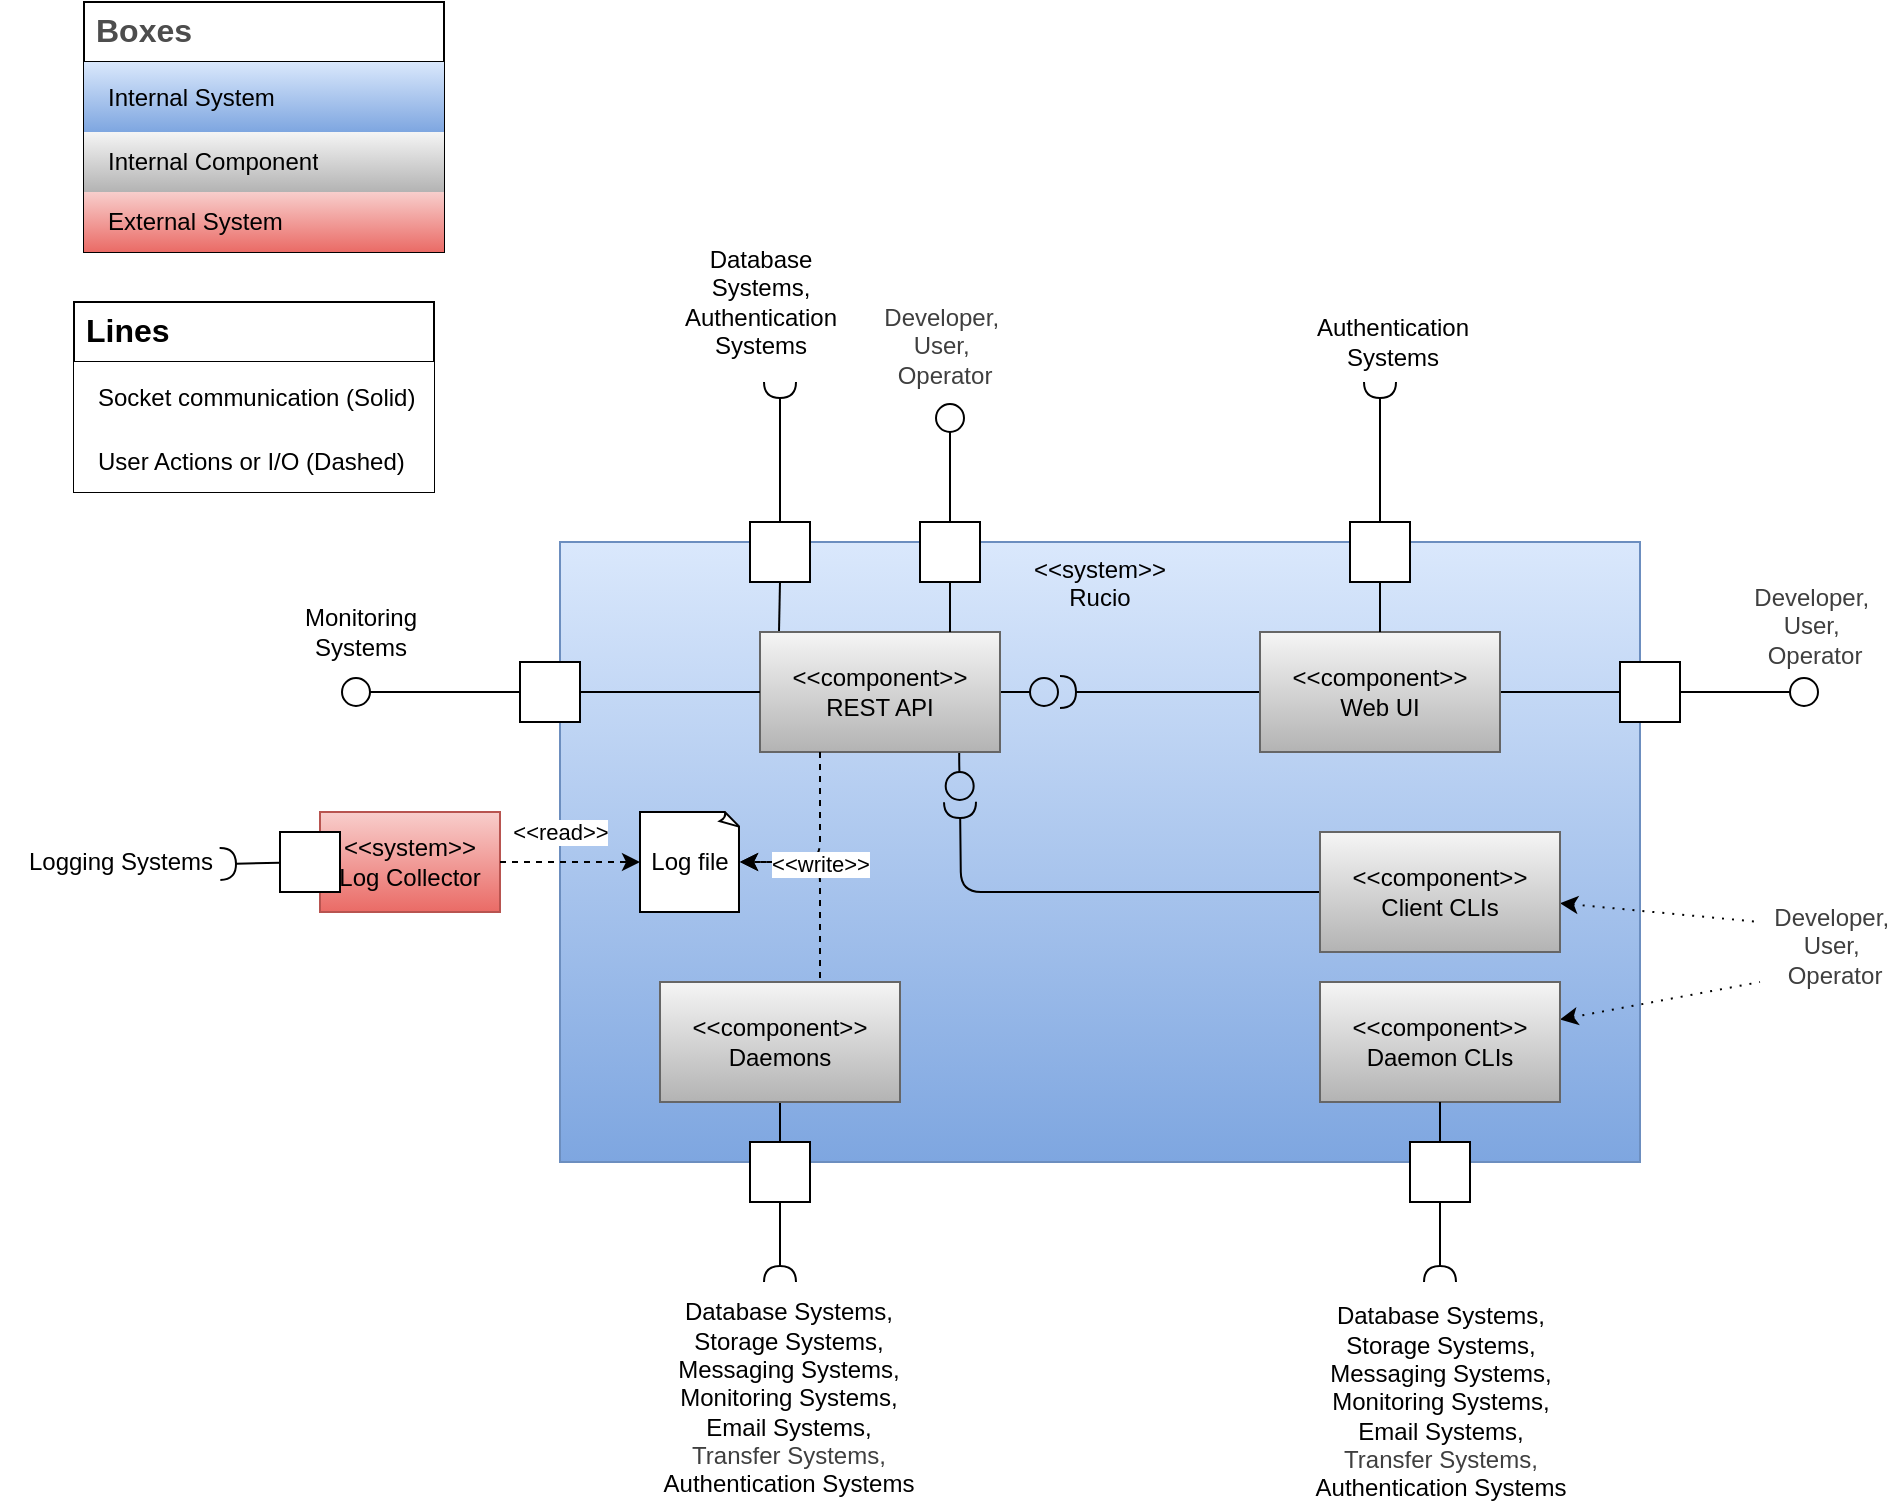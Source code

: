<mxfile>
    <diagram name="Page-1" id="HeY2LeON4eZHRDTgvdxS">
        <mxGraphModel dx="1646" dy="1695" grid="1" gridSize="10" guides="1" tooltips="1" connect="1" arrows="1" fold="1" page="1" pageScale="1" pageWidth="827" pageHeight="1169" background="#ffffff" math="0" shadow="0">
            <root>
                <mxCell id="0"/>
                <mxCell id="1" parent="0"/>
                <mxCell id="5" value="&amp;lt;&amp;lt;system&amp;gt;&amp;gt;&lt;br&gt;Rucio" style="rounded=0;whiteSpace=wrap;html=1;fillColor=#dae8fc;gradientColor=#7ea6e0;strokeColor=#6c8ebf;verticalAlign=top;" parent="1" vertex="1">
                    <mxGeometry x="-170" y="-100" width="540" height="310" as="geometry"/>
                </mxCell>
                <mxCell id="6" value="Boxes" style="shape=table;startSize=30;container=1;collapsible=0;childLayout=tableLayout;fontSize=16;align=left;verticalAlign=top;fillColor=none;strokeColor=default;fontColor=#4D4D4D;fontStyle=1;spacingLeft=6;spacing=0;resizable=0;" parent="1" vertex="1">
                    <mxGeometry x="-408" y="-370" width="180" height="125" as="geometry"/>
                </mxCell>
                <mxCell id="7" value="" style="shape=tableRow;horizontal=0;startSize=0;swimlaneHead=0;swimlaneBody=0;strokeColor=inherit;top=0;left=0;bottom=0;right=0;collapsible=0;dropTarget=0;fillColor=none;points=[[0,0.5],[1,0.5]];portConstraint=eastwest;fontSize=12;" parent="6" vertex="1">
                    <mxGeometry y="30" width="180" height="35" as="geometry"/>
                </mxCell>
                <mxCell id="8" value="&lt;span style=&quot;color: rgb(0, 0, 0);&quot;&gt;Internal System&lt;/span&gt;" style="shape=partialRectangle;html=1;whiteSpace=wrap;connectable=0;strokeColor=#6c8ebf;overflow=hidden;fillColor=#dae8fc;top=0;left=0;bottom=0;right=0;pointerEvents=1;fontSize=12;align=left;gradientColor=#7ea6e0;spacingLeft=10;spacingRight=4;" parent="7" vertex="1">
                    <mxGeometry width="180" height="35" as="geometry">
                        <mxRectangle width="180" height="35" as="alternateBounds"/>
                    </mxGeometry>
                </mxCell>
                <mxCell id="9" value="" style="shape=tableRow;horizontal=0;startSize=0;swimlaneHead=0;swimlaneBody=0;strokeColor=#6c8ebf;top=0;left=0;bottom=0;right=0;collapsible=0;dropTarget=0;fillColor=#dae8fc;points=[[0,0.5],[1,0.5]];portConstraint=eastwest;fontSize=12;gradientColor=#7ea6e0;" parent="6" vertex="1">
                    <mxGeometry y="65" width="180" height="30" as="geometry"/>
                </mxCell>
                <mxCell id="10" value="&lt;span style=&quot;color: rgb(0, 0, 0);&quot;&gt;Internal Component&lt;/span&gt;" style="shape=partialRectangle;html=1;whiteSpace=wrap;connectable=0;strokeColor=#666666;overflow=hidden;fillColor=#f5f5f5;top=0;left=0;bottom=0;right=0;pointerEvents=1;fontSize=12;align=left;gradientColor=#b3b3b3;spacingLeft=10;spacingRight=4;" parent="9" vertex="1">
                    <mxGeometry width="180" height="30" as="geometry">
                        <mxRectangle width="180" height="30" as="alternateBounds"/>
                    </mxGeometry>
                </mxCell>
                <mxCell id="70" value="" style="shape=tableRow;horizontal=0;startSize=0;swimlaneHead=0;swimlaneBody=0;strokeColor=#b85450;top=0;left=0;bottom=0;right=0;collapsible=0;dropTarget=0;fillColor=#f8cecc;points=[[0,0.5],[1,0.5]];portConstraint=eastwest;fontSize=12;gradientColor=#ea6b66;" parent="6" vertex="1">
                    <mxGeometry y="95" width="180" height="30" as="geometry"/>
                </mxCell>
                <mxCell id="71" value="&lt;span style=&quot;color: rgb(0, 0, 0);&quot;&gt;External System&lt;/span&gt;" style="shape=partialRectangle;html=1;whiteSpace=wrap;connectable=0;strokeColor=#b85450;overflow=hidden;fillColor=#f8cecc;top=0;left=0;bottom=0;right=0;pointerEvents=1;fontSize=12;align=left;gradientColor=#ea6b66;spacingLeft=10;spacingRight=4;" parent="70" vertex="1">
                    <mxGeometry width="180" height="30" as="geometry">
                        <mxRectangle width="180" height="30" as="alternateBounds"/>
                    </mxGeometry>
                </mxCell>
                <mxCell id="77" style="edgeStyle=none;html=1;entryX=1;entryY=0.5;entryDx=0;entryDy=0;endArrow=none;endFill=0;exitX=0.079;exitY=0.017;exitDx=0;exitDy=0;exitPerimeter=0;" parent="1" source="11" target="74" edge="1">
                    <mxGeometry relative="1" as="geometry">
                        <mxPoint x="-45" y="-55" as="sourcePoint"/>
                    </mxGeometry>
                </mxCell>
                <mxCell id="112" style="edgeStyle=none;html=1;endArrow=circle;endFill=0;" edge="1" parent="1" source="11">
                    <mxGeometry relative="1" as="geometry">
                        <mxPoint x="80" y="-25" as="targetPoint"/>
                    </mxGeometry>
                </mxCell>
                <mxCell id="116" style="edgeStyle=orthogonalEdgeStyle;html=1;exitX=0.83;exitY=0.989;exitDx=0;exitDy=0;exitPerimeter=0;endArrow=circle;endFill=0;" edge="1" parent="1" source="11">
                    <mxGeometry relative="1" as="geometry">
                        <mxPoint x="30" y="30" as="targetPoint"/>
                        <Array as="points">
                            <mxPoint x="30" y="10"/>
                            <mxPoint x="30" y="10"/>
                        </Array>
                    </mxGeometry>
                </mxCell>
                <mxCell id="11" value="&amp;lt;&amp;lt;component&amp;gt;&amp;gt;&lt;br&gt;REST API" style="rounded=0;whiteSpace=wrap;html=1;fillColor=#f5f5f5;gradientColor=#b3b3b3;strokeColor=#666666;" parent="1" vertex="1">
                    <mxGeometry x="-70" y="-55" width="120" height="60" as="geometry"/>
                </mxCell>
                <mxCell id="12" value="" style="edgeStyle=orthogonalEdgeStyle;rounded=0;orthogonalLoop=1;jettySize=auto;html=1;endArrow=halfCircle;endFill=0;" parent="1" source="13" edge="1">
                    <mxGeometry x="0.231" y="-5" relative="1" as="geometry">
                        <mxPoint as="offset"/>
                        <mxPoint x="80" y="-25" as="targetPoint"/>
                        <Array as="points">
                            <mxPoint x="90" y="-25"/>
                        </Array>
                    </mxGeometry>
                </mxCell>
                <mxCell id="46" style="edgeStyle=none;html=1;entryX=0.5;entryY=1;entryDx=0;entryDy=0;endArrow=none;endFill=0;" parent="1" source="13" target="45" edge="1">
                    <mxGeometry relative="1" as="geometry"/>
                </mxCell>
                <mxCell id="13" value="&lt;span style=&quot;color: rgb(0, 0, 0);&quot;&gt;&amp;lt;&amp;lt;component&amp;gt;&amp;gt;&lt;/span&gt;&lt;br&gt;Web UI" style="rounded=0;whiteSpace=wrap;html=1;fillColor=#f5f5f5;gradientColor=#b3b3b3;strokeColor=#666666;" parent="1" vertex="1">
                    <mxGeometry x="180" y="-55" width="120" height="60" as="geometry"/>
                </mxCell>
                <mxCell id="92" style="edgeStyle=none;html=1;endArrow=none;endFill=0;dashed=1;startArrow=classic;startFill=1;dashPattern=1 4;" edge="1" parent="1" source="16">
                    <mxGeometry relative="1" as="geometry">
                        <mxPoint x="430" y="90" as="targetPoint"/>
                    </mxGeometry>
                </mxCell>
                <mxCell id="115" style="edgeStyle=orthogonalEdgeStyle;html=1;endArrow=halfCircle;endFill=0;" edge="1" parent="1" source="16">
                    <mxGeometry relative="1" as="geometry">
                        <mxPoint x="30" y="30" as="targetPoint"/>
                    </mxGeometry>
                </mxCell>
                <mxCell id="16" value="&lt;span style=&quot;color: rgb(0, 0, 0);&quot;&gt;&amp;lt;&amp;lt;component&amp;gt;&amp;gt;&lt;/span&gt;&lt;br&gt;Client CLIs" style="rounded=0;whiteSpace=wrap;html=1;fillColor=#f5f5f5;gradientColor=#b3b3b3;strokeColor=#666666;" parent="1" vertex="1">
                    <mxGeometry x="210" y="45" width="120" height="60" as="geometry"/>
                </mxCell>
                <mxCell id="17" style="edgeStyle=orthogonalEdgeStyle;rounded=0;orthogonalLoop=1;jettySize=auto;html=1;endArrow=circle;endFill=0;" parent="1" source="20" edge="1">
                    <mxGeometry relative="1" as="geometry">
                        <mxPoint x="25" y="-170" as="targetPoint"/>
                        <Array as="points">
                            <mxPoint x="25" y="-150"/>
                            <mxPoint x="25" y="-150"/>
                        </Array>
                    </mxGeometry>
                </mxCell>
                <mxCell id="41" value="&lt;font style=&quot;font-size: 12px;&quot;&gt;Database &lt;br&gt;Systems,&lt;/font&gt;&lt;div&gt;&lt;font style=&quot;font-size: 12px;&quot; color=&quot;#000000&quot;&gt;Authentication &lt;br&gt;Systems&lt;/font&gt;&lt;/div&gt;" style="edgeLabel;html=1;align=center;verticalAlign=middle;resizable=0;points=[];" parent="17" vertex="1" connectable="0">
                    <mxGeometry x="0.186" y="-1" relative="1" as="geometry">
                        <mxPoint x="-96" y="-75" as="offset"/>
                    </mxGeometry>
                </mxCell>
                <mxCell id="19" style="edgeStyle=orthogonalEdgeStyle;rounded=0;orthogonalLoop=1;jettySize=auto;html=1;endArrow=none;endFill=0;" parent="1" source="20" edge="1">
                    <mxGeometry relative="1" as="geometry">
                        <mxPoint x="25" y="-55" as="targetPoint"/>
                    </mxGeometry>
                </mxCell>
                <mxCell id="20" value="" style="fontStyle=0;labelPosition=right;verticalLabelPosition=middle;align=left;verticalAlign=middle;spacingLeft=2;direction=south;" parent="1" vertex="1">
                    <mxGeometry x="10" y="-110" width="30" height="30" as="geometry"/>
                </mxCell>
                <mxCell id="21" style="edgeStyle=orthogonalEdgeStyle;rounded=0;orthogonalLoop=1;jettySize=auto;html=1;endArrow=halfCircle;endFill=0;" parent="1" source="25" edge="1">
                    <mxGeometry relative="1" as="geometry">
                        <mxPoint x="240" y="-180" as="targetPoint"/>
                    </mxGeometry>
                </mxCell>
                <mxCell id="23" style="edgeStyle=orthogonalEdgeStyle;rounded=0;orthogonalLoop=1;jettySize=auto;html=1;endArrow=none;endFill=0;" parent="1" source="25" target="13" edge="1">
                    <mxGeometry relative="1" as="geometry"/>
                </mxCell>
                <mxCell id="25" value="" style="fontStyle=0;labelPosition=right;verticalLabelPosition=middle;align=left;verticalAlign=middle;spacingLeft=2;direction=south;" parent="1" vertex="1">
                    <mxGeometry x="225" y="-110" width="30" height="30" as="geometry"/>
                </mxCell>
                <mxCell id="26" style="edgeStyle=orthogonalEdgeStyle;rounded=0;orthogonalLoop=1;jettySize=auto;html=1;entryX=0;entryY=0.5;entryDx=0;entryDy=0;endArrow=none;endFill=0;" parent="1" source="29" target="11" edge="1">
                    <mxGeometry relative="1" as="geometry"/>
                </mxCell>
                <mxCell id="28" style="edgeStyle=orthogonalEdgeStyle;rounded=0;orthogonalLoop=1;jettySize=auto;html=1;endArrow=circle;endFill=0;exitX=0.5;exitY=1;exitDx=0;exitDy=0;" parent="1" source="29" edge="1">
                    <mxGeometry relative="1" as="geometry">
                        <mxPoint x="-280" y="-25" as="targetPoint"/>
                        <mxPoint x="-230" y="-25.5" as="sourcePoint"/>
                    </mxGeometry>
                </mxCell>
                <mxCell id="29" value="" style="fontStyle=0;labelPosition=right;verticalLabelPosition=middle;align=left;verticalAlign=middle;spacingLeft=2;direction=south;" parent="1" vertex="1">
                    <mxGeometry x="-190" y="-40" width="30" height="30" as="geometry"/>
                </mxCell>
                <mxCell id="82" style="edgeStyle=none;html=1;entryX=0;entryY=0.5;entryDx=0;entryDy=0;endArrow=none;endFill=0;" parent="1" source="34" target="37" edge="1">
                    <mxGeometry relative="1" as="geometry"/>
                </mxCell>
                <mxCell id="34" value="&lt;span style=&quot;color: rgb(0, 0, 0);&quot;&gt;&amp;lt;&amp;lt;component&amp;gt;&amp;gt;&lt;/span&gt;&lt;br&gt;Daemons" style="rounded=0;whiteSpace=wrap;html=1;fillColor=#f5f5f5;gradientColor=#b3b3b3;strokeColor=#666666;" parent="1" vertex="1">
                    <mxGeometry x="-120" y="120" width="120" height="60" as="geometry"/>
                </mxCell>
                <mxCell id="39" style="edgeStyle=none;html=1;endArrow=halfCircle;endFill=0;" parent="1" source="37" edge="1">
                    <mxGeometry relative="1" as="geometry">
                        <mxPoint x="-60" y="270" as="targetPoint"/>
                    </mxGeometry>
                </mxCell>
                <mxCell id="37" value="" style="fontStyle=0;labelPosition=right;verticalLabelPosition=middle;align=left;verticalAlign=middle;spacingLeft=2;direction=south;" parent="1" vertex="1">
                    <mxGeometry x="-75" y="200" width="30" height="30" as="geometry"/>
                </mxCell>
                <mxCell id="47" style="edgeStyle=none;html=1;endArrow=circle;endFill=0;" parent="1" source="45" edge="1">
                    <mxGeometry relative="1" as="geometry">
                        <mxPoint x="460" y="-25" as="targetPoint"/>
                    </mxGeometry>
                </mxCell>
                <mxCell id="48" value="&lt;font style=&quot;font-size: 12px;&quot;&gt;Authentication &lt;br&gt;Systems&lt;/font&gt;" style="edgeLabel;html=1;align=center;verticalAlign=middle;resizable=0;points=[];" parent="47" vertex="1" connectable="0">
                    <mxGeometry x="0.271" y="1" relative="1" as="geometry">
                        <mxPoint x="-189" y="-174" as="offset"/>
                    </mxGeometry>
                </mxCell>
                <mxCell id="45" value="" style="fontStyle=0;labelPosition=right;verticalLabelPosition=middle;align=left;verticalAlign=middle;spacingLeft=2;direction=south;" parent="1" vertex="1">
                    <mxGeometry x="360" y="-40" width="30" height="30" as="geometry"/>
                </mxCell>
                <mxCell id="55" value="&lt;span style=&quot;color: rgb(0, 0, 0);&quot;&gt;&amp;lt;&amp;lt;system&amp;gt;&amp;gt;&lt;/span&gt;&lt;br&gt;Log Collector" style="rounded=0;whiteSpace=wrap;html=1;fillColor=#f8cecc;gradientColor=#ea6b66;strokeColor=#b85450;" parent="1" vertex="1">
                    <mxGeometry x="-290" y="35" width="90" height="50" as="geometry"/>
                </mxCell>
                <mxCell id="56" value="Log file" style="whiteSpace=wrap;html=1;shape=mxgraph.basic.document" parent="1" vertex="1">
                    <mxGeometry x="-130" y="35" width="50" height="50" as="geometry"/>
                </mxCell>
                <mxCell id="57" style="edgeStyle=orthogonalEdgeStyle;html=1;entryX=1;entryY=0.5;entryDx=0;entryDy=0;entryPerimeter=0;dashed=1;exitX=0.25;exitY=1;exitDx=0;exitDy=0;" parent="1" source="11" target="56" edge="1">
                    <mxGeometry relative="1" as="geometry"/>
                </mxCell>
                <mxCell id="58" style="edgeStyle=orthogonalEdgeStyle;html=1;entryX=1;entryY=0.5;entryDx=0;entryDy=0;entryPerimeter=0;dashed=1;" parent="1" target="56" edge="1">
                    <mxGeometry relative="1" as="geometry">
                        <mxPoint x="-40" y="118" as="sourcePoint"/>
                        <Array as="points">
                            <mxPoint x="-40" y="60"/>
                        </Array>
                    </mxGeometry>
                </mxCell>
                <mxCell id="64" value="&amp;lt;&amp;lt;write&amp;gt;&amp;gt;" style="edgeLabel;html=1;align=center;verticalAlign=middle;resizable=0;points=[];" parent="58" vertex="1" connectable="0">
                    <mxGeometry x="-0.333" y="4" relative="1" as="geometry">
                        <mxPoint x="4" y="-25" as="offset"/>
                    </mxGeometry>
                </mxCell>
                <mxCell id="62" style="edgeStyle=none;html=1;entryX=0;entryY=0.5;entryDx=0;entryDy=0;entryPerimeter=0;dashed=1;" parent="1" source="55" target="56" edge="1">
                    <mxGeometry relative="1" as="geometry"/>
                </mxCell>
                <mxCell id="63" value="&amp;lt;&amp;lt;read&amp;gt;&amp;gt;" style="edgeLabel;html=1;align=center;verticalAlign=middle;resizable=0;points=[];" parent="62" vertex="1" connectable="0">
                    <mxGeometry x="0.117" y="3" relative="1" as="geometry">
                        <mxPoint x="-9" y="-12" as="offset"/>
                    </mxGeometry>
                </mxCell>
                <mxCell id="68" style="edgeStyle=none;html=1;endArrow=halfCircle;endFill=0;" parent="1" source="65" edge="1">
                    <mxGeometry relative="1" as="geometry">
                        <mxPoint x="-340" y="61" as="targetPoint"/>
                    </mxGeometry>
                </mxCell>
                <mxCell id="65" value="" style="fontStyle=0;labelPosition=right;verticalLabelPosition=middle;align=left;verticalAlign=middle;spacingLeft=2;direction=south;" parent="1" vertex="1">
                    <mxGeometry x="-310" y="45" width="30" height="30" as="geometry"/>
                </mxCell>
                <mxCell id="73" value="Logging Systems" style="text;html=1;align=center;verticalAlign=middle;resizable=0;points=[];autosize=1;strokeColor=none;fillColor=none;" parent="1" vertex="1">
                    <mxGeometry x="-450" y="45" width="120" height="30" as="geometry"/>
                </mxCell>
                <mxCell id="76" style="edgeStyle=none;html=1;endArrow=halfCircle;endFill=0;" parent="1" source="74" edge="1">
                    <mxGeometry relative="1" as="geometry">
                        <mxPoint x="-60" y="-180" as="targetPoint"/>
                    </mxGeometry>
                </mxCell>
                <mxCell id="78" value="&lt;font style=&quot;font-size: 12px;&quot;&gt;Monitoring &lt;br&gt;Systems&lt;/font&gt;" style="edgeLabel;html=1;align=center;verticalAlign=middle;resizable=0;points=[];" parent="76" vertex="1" connectable="0">
                    <mxGeometry x="0.695" y="1" relative="1" as="geometry">
                        <mxPoint x="-209" y="114" as="offset"/>
                    </mxGeometry>
                </mxCell>
                <mxCell id="74" value="" style="fontStyle=0;labelPosition=right;verticalLabelPosition=middle;align=left;verticalAlign=middle;spacingLeft=2;direction=south;" parent="1" vertex="1">
                    <mxGeometry x="-75" y="-110" width="30" height="30" as="geometry"/>
                </mxCell>
                <mxCell id="90" style="edgeStyle=none;html=1;endArrow=none;endFill=0;startArrow=classic;startFill=1;dashed=1;dashPattern=1 4;" parent="1" source="83" edge="1">
                    <mxGeometry relative="1" as="geometry">
                        <mxPoint x="430" y="120" as="targetPoint"/>
                    </mxGeometry>
                </mxCell>
                <mxCell id="83" value="&lt;span style=&quot;color: rgb(0, 0, 0);&quot;&gt;&amp;lt;&amp;lt;component&amp;gt;&amp;gt;&lt;/span&gt;&lt;br&gt;Daemon CLIs" style="rounded=0;whiteSpace=wrap;html=1;fillColor=#f5f5f5;gradientColor=#b3b3b3;strokeColor=#666666;" parent="1" vertex="1">
                    <mxGeometry x="210" y="120" width="120" height="60" as="geometry"/>
                </mxCell>
                <mxCell id="87" value="" style="edgeStyle=none;html=1;endArrow=none;endFill=0;" parent="1" source="86" target="83" edge="1">
                    <mxGeometry relative="1" as="geometry"/>
                </mxCell>
                <mxCell id="88" style="edgeStyle=none;html=1;endArrow=halfCircle;endFill=0;" parent="1" source="86" edge="1">
                    <mxGeometry relative="1" as="geometry">
                        <mxPoint x="270" y="270" as="targetPoint"/>
                    </mxGeometry>
                </mxCell>
                <mxCell id="86" value="" style="fontStyle=0;labelPosition=right;verticalLabelPosition=middle;align=left;verticalAlign=middle;spacingLeft=2;direction=south;" parent="1" vertex="1">
                    <mxGeometry x="255" y="200" width="30" height="30" as="geometry"/>
                </mxCell>
                <mxCell id="89" value="&lt;font style=&quot;font-size: 12px;&quot;&gt;&lt;span style=&quot;color: rgb(0, 0, 0);&quot;&gt;Database Systems,&lt;/span&gt;&lt;br&gt;Storage Systems,&lt;/font&gt;&lt;div&gt;&lt;font style=&quot;font-size: 12px;&quot;&gt;Messaging Systems,&lt;br&gt;Monitoring Systems,&lt;/font&gt;&lt;/div&gt;&lt;div&gt;&lt;font style=&quot;font-size: 12px;&quot;&gt;Email Systems,&lt;/font&gt;&lt;/div&gt;&lt;div&gt;&lt;span style=&quot;color: rgb(63, 63, 63);&quot;&gt;&lt;font style=&quot;font-size: 12px;&quot;&gt;Transfer Systems,&lt;br&gt;&lt;/font&gt;&lt;/span&gt;&lt;/div&gt;&lt;div&gt;&lt;span style=&quot;color: rgb(0, 0, 0);&quot;&gt;&lt;font style=&quot;font-size: 12px;&quot;&gt;Authentication Systems&lt;br&gt;&lt;/font&gt;&lt;/span&gt;&lt;/div&gt;" style="edgeLabel;html=1;align=center;verticalAlign=middle;resizable=0;points=[];" parent="1" vertex="1" connectable="0">
                    <mxGeometry x="270" y="330" as="geometry"/>
                </mxCell>
                <mxCell id="91" value="&lt;span style=&quot;scrollbar-color: rgb(226, 226, 226) rgb(251, 251, 251); font-size: 12px; color: rgb(63, 63, 63);&quot;&gt;Developer,&amp;nbsp;&lt;/span&gt;&lt;div style=&quot;color: rgb(63, 63, 63); scrollbar-color: rgb(226, 226, 226) rgb(251, 251, 251);&quot;&gt;&lt;span style=&quot;scrollbar-color: rgb(226, 226, 226) rgb(251, 251, 251); font-size: 12px; color: rgb(63, 63, 63);&quot;&gt;User,&amp;nbsp;&lt;/span&gt;&lt;/div&gt;&lt;div style=&quot;color: rgb(63, 63, 63); scrollbar-color: rgb(226, 226, 226) rgb(251, 251, 251);&quot;&gt;&lt;span style=&quot;scrollbar-color: rgb(226, 226, 226) rgb(251, 251, 251); font-size: 12px; color: rgb(63, 63, 63);&quot;&gt;Operator&lt;/span&gt;&lt;/div&gt;" style="edgeLabel;html=1;align=center;verticalAlign=middle;resizable=0;points=[];" parent="1" vertex="1" connectable="0">
                    <mxGeometry x="470.0" y="129.999" as="geometry">
                        <mxPoint x="-3" y="-28" as="offset"/>
                    </mxGeometry>
                </mxCell>
                <mxCell id="119" value="&lt;span style=&quot;scrollbar-color: rgb(226, 226, 226) rgb(251, 251, 251); font-size: 12px; color: rgb(63, 63, 63);&quot;&gt;Developer,&amp;nbsp;&lt;/span&gt;&lt;div style=&quot;color: rgb(63, 63, 63); scrollbar-color: rgb(226, 226, 226) rgb(251, 251, 251);&quot;&gt;&lt;span style=&quot;scrollbar-color: rgb(226, 226, 226) rgb(251, 251, 251); font-size: 12px; color: rgb(63, 63, 63);&quot;&gt;User,&amp;nbsp;&lt;/span&gt;&lt;/div&gt;&lt;div style=&quot;color: rgb(63, 63, 63); scrollbar-color: rgb(226, 226, 226) rgb(251, 251, 251);&quot;&gt;&lt;span style=&quot;scrollbar-color: rgb(226, 226, 226) rgb(251, 251, 251); font-size: 12px; color: rgb(63, 63, 63);&quot;&gt;Operator&lt;/span&gt;&lt;/div&gt;" style="edgeLabel;html=1;align=center;verticalAlign=middle;resizable=0;points=[];" vertex="1" connectable="0" parent="1">
                    <mxGeometry x="460.0" y="-30.001" as="geometry">
                        <mxPoint x="-3" y="-28" as="offset"/>
                    </mxGeometry>
                </mxCell>
                <mxCell id="120" value="&lt;span style=&quot;color: rgb(63, 63, 63); font-size: 12px;&quot;&gt;Developer,&amp;nbsp;&lt;/span&gt;&lt;div&gt;&lt;span style=&quot;color: rgb(63, 63, 63); font-size: 12px;&quot;&gt;User,&amp;nbsp;&lt;/span&gt;&lt;/div&gt;&lt;div&gt;&lt;span style=&quot;color: rgb(63, 63, 63); font-size: 12px;&quot;&gt;Operator&lt;/span&gt;&lt;/div&gt;" style="edgeLabel;html=1;align=center;verticalAlign=middle;resizable=0;points=[];" vertex="1" connectable="0" parent="1">
                    <mxGeometry x="25.0" y="-170.001" as="geometry">
                        <mxPoint x="-3" y="-28" as="offset"/>
                    </mxGeometry>
                </mxCell>
                <mxCell id="121" value="&lt;font style=&quot;font-size: 12px;&quot;&gt;&lt;span style=&quot;color: rgb(0, 0, 0);&quot;&gt;Database Systems,&lt;/span&gt;&lt;br&gt;Storage Systems,&lt;/font&gt;&lt;div&gt;&lt;font style=&quot;font-size: 12px;&quot;&gt;Messaging Systems,&lt;br&gt;Monitoring Systems,&lt;/font&gt;&lt;/div&gt;&lt;div&gt;&lt;font style=&quot;font-size: 12px;&quot;&gt;Email Systems,&lt;/font&gt;&lt;/div&gt;&lt;div&gt;&lt;span style=&quot;color: rgb(63, 63, 63);&quot;&gt;&lt;font style=&quot;font-size: 12px;&quot;&gt;Transfer Systems,&lt;br&gt;&lt;/font&gt;&lt;/span&gt;&lt;/div&gt;&lt;div&gt;&lt;span style=&quot;color: rgb(0, 0, 0);&quot;&gt;&lt;font style=&quot;font-size: 12px;&quot;&gt;Authentication Systems&lt;br&gt;&lt;/font&gt;&lt;/span&gt;&lt;/div&gt;" style="edgeLabel;html=1;align=center;verticalAlign=middle;resizable=0;points=[];" vertex="1" connectable="0" parent="1">
                    <mxGeometry x="280" y="340" as="geometry">
                        <mxPoint x="-336" y="-12" as="offset"/>
                    </mxGeometry>
                </mxCell>
                <mxCell id="124" value="Lines" style="shape=table;startSize=30;container=1;collapsible=0;childLayout=tableLayout;fontSize=16;align=left;verticalAlign=top;fontStyle=1;spacingLeft=6;spacing=0;resizable=0;strokeColor=default;" vertex="1" parent="1">
                    <mxGeometry x="-413" y="-220" width="180" height="95" as="geometry"/>
                </mxCell>
                <mxCell id="125" value="" style="shape=tableRow;horizontal=0;startSize=0;swimlaneHead=0;swimlaneBody=0;top=0;left=0;bottom=0;right=0;collapsible=0;dropTarget=0;points=[[0,0.5],[1,0.5]];portConstraint=eastwest;fontSize=12;" vertex="1" parent="124">
                    <mxGeometry y="30" width="180" height="35" as="geometry"/>
                </mxCell>
                <mxCell id="126" value="&lt;span style=&quot;color: rgb(0, 0, 0);&quot;&gt;Socket communication (Solid)&lt;/span&gt;" style="shape=partialRectangle;html=1;whiteSpace=wrap;connectable=0;overflow=hidden;top=0;left=0;bottom=0;right=0;pointerEvents=1;fontSize=12;align=left;spacingLeft=10;spacingRight=4;shadow=0;strokeWidth=1;perimeterSpacing=0;" vertex="1" parent="125">
                    <mxGeometry width="180" height="35" as="geometry">
                        <mxRectangle width="180" height="35" as="alternateBounds"/>
                    </mxGeometry>
                </mxCell>
                <mxCell id="127" value="" style="shape=tableRow;horizontal=0;startSize=0;swimlaneHead=0;swimlaneBody=0;strokeColor=#666666;top=0;left=0;bottom=0;right=0;collapsible=0;dropTarget=0;fillColor=#f5f5f5;points=[[0,0.5],[1,0.5]];portConstraint=eastwest;fontSize=12;gradientColor=#b3b3b3;" vertex="1" parent="124">
                    <mxGeometry y="65" width="180" height="30" as="geometry"/>
                </mxCell>
                <mxCell id="128" value="User Actions or I/O (Dashed)" style="shape=partialRectangle;html=1;whiteSpace=wrap;connectable=0;overflow=hidden;top=0;left=0;bottom=0;right=0;pointerEvents=1;fontSize=12;align=left;spacingLeft=10;spacingRight=4;strokeWidth=1;labelBorderColor=none;labelBackgroundColor=none;textShadow=0;" vertex="1" parent="127">
                    <mxGeometry width="180" height="30" as="geometry">
                        <mxRectangle width="180" height="30" as="alternateBounds"/>
                    </mxGeometry>
                </mxCell>
            </root>
        </mxGraphModel>
    </diagram>
</mxfile>